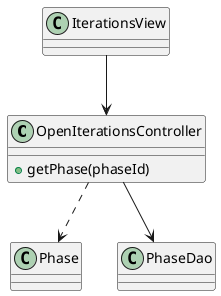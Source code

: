 @startuml
	class OpenIterationsController {
	+getPhase(phaseId)
	}

	OpenIterationsController ..> Phase
	OpenIterationsController --> PhaseDao
	IterationsView --> OpenIterationsController
@enduml
